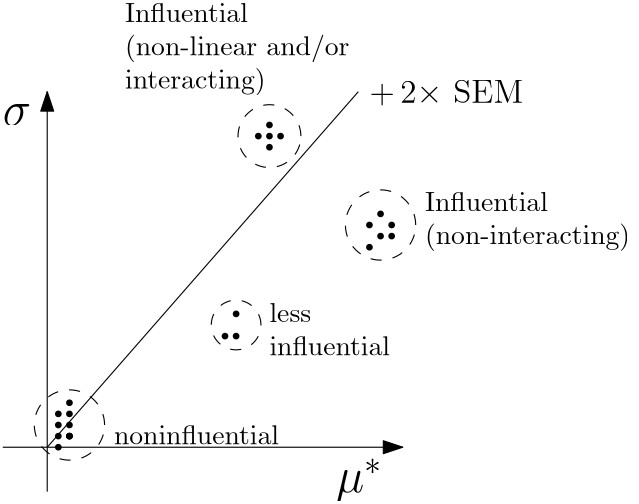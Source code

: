 <?xml version="1.0"?>
<!DOCTYPE ipe SYSTEM "ipe.dtd">
<ipe version="70206" creator="Ipe 7.2.7">
<info created="D:20170904144315" modified="D:20170904150112"/>
<ipestyle name="basic">
<symbol name="arrow/arc(spx)">
<path stroke="sym-stroke" fill="sym-stroke" pen="sym-pen">
0 0 m
-1 0.333 l
-1 -0.333 l
h
</path>
</symbol>
<symbol name="arrow/farc(spx)">
<path stroke="sym-stroke" fill="white" pen="sym-pen">
0 0 m
-1 0.333 l
-1 -0.333 l
h
</path>
</symbol>
<symbol name="arrow/ptarc(spx)">
<path stroke="sym-stroke" fill="sym-stroke" pen="sym-pen">
0 0 m
-1 0.333 l
-0.8 0 l
-1 -0.333 l
h
</path>
</symbol>
<symbol name="arrow/fptarc(spx)">
<path stroke="sym-stroke" fill="white" pen="sym-pen">
0 0 m
-1 0.333 l
-0.8 0 l
-1 -0.333 l
h
</path>
</symbol>
<symbol name="mark/circle(sx)" transformations="translations">
<path fill="sym-stroke">
0.6 0 0 0.6 0 0 e
0.4 0 0 0.4 0 0 e
</path>
</symbol>
<symbol name="mark/disk(sx)" transformations="translations">
<path fill="sym-stroke">
0.6 0 0 0.6 0 0 e
</path>
</symbol>
<symbol name="mark/fdisk(sfx)" transformations="translations">
<group>
<path fill="sym-fill">
0.5 0 0 0.5 0 0 e
</path>
<path fill="sym-stroke" fillrule="eofill">
0.6 0 0 0.6 0 0 e
0.4 0 0 0.4 0 0 e
</path>
</group>
</symbol>
<symbol name="mark/box(sx)" transformations="translations">
<path fill="sym-stroke" fillrule="eofill">
-0.6 -0.6 m
0.6 -0.6 l
0.6 0.6 l
-0.6 0.6 l
h
-0.4 -0.4 m
0.4 -0.4 l
0.4 0.4 l
-0.4 0.4 l
h
</path>
</symbol>
<symbol name="mark/square(sx)" transformations="translations">
<path fill="sym-stroke">
-0.6 -0.6 m
0.6 -0.6 l
0.6 0.6 l
-0.6 0.6 l
h
</path>
</symbol>
<symbol name="mark/fsquare(sfx)" transformations="translations">
<group>
<path fill="sym-fill">
-0.5 -0.5 m
0.5 -0.5 l
0.5 0.5 l
-0.5 0.5 l
h
</path>
<path fill="sym-stroke" fillrule="eofill">
-0.6 -0.6 m
0.6 -0.6 l
0.6 0.6 l
-0.6 0.6 l
h
-0.4 -0.4 m
0.4 -0.4 l
0.4 0.4 l
-0.4 0.4 l
h
</path>
</group>
</symbol>
<symbol name="mark/cross(sx)" transformations="translations">
<group>
<path fill="sym-stroke">
-0.43 -0.57 m
0.57 0.43 l
0.43 0.57 l
-0.57 -0.43 l
h
</path>
<path fill="sym-stroke">
-0.43 0.57 m
0.57 -0.43 l
0.43 -0.57 l
-0.57 0.43 l
h
</path>
</group>
</symbol>
<symbol name="arrow/fnormal(spx)">
<path stroke="sym-stroke" fill="white" pen="sym-pen">
0 0 m
-1 0.333 l
-1 -0.333 l
h
</path>
</symbol>
<symbol name="arrow/pointed(spx)">
<path stroke="sym-stroke" fill="sym-stroke" pen="sym-pen">
0 0 m
-1 0.333 l
-0.8 0 l
-1 -0.333 l
h
</path>
</symbol>
<symbol name="arrow/fpointed(spx)">
<path stroke="sym-stroke" fill="white" pen="sym-pen">
0 0 m
-1 0.333 l
-0.8 0 l
-1 -0.333 l
h
</path>
</symbol>
<symbol name="arrow/linear(spx)">
<path stroke="sym-stroke" pen="sym-pen">
-1 0.333 m
0 0 l
-1 -0.333 l
</path>
</symbol>
<symbol name="arrow/fdouble(spx)">
<path stroke="sym-stroke" fill="white" pen="sym-pen">
0 0 m
-1 0.333 l
-1 -0.333 l
h
-1 0 m
-2 0.333 l
-2 -0.333 l
h
</path>
</symbol>
<symbol name="arrow/double(spx)">
<path stroke="sym-stroke" fill="sym-stroke" pen="sym-pen">
0 0 m
-1 0.333 l
-1 -0.333 l
h
-1 0 m
-2 0.333 l
-2 -0.333 l
h
</path>
</symbol>
<pen name="heavier" value="0.8"/>
<pen name="fat" value="1.2"/>
<pen name="ultrafat" value="2"/>
<symbolsize name="large" value="5"/>
<symbolsize name="small" value="2"/>
<symbolsize name="tiny" value="1.1"/>
<arrowsize name="large" value="10"/>
<arrowsize name="small" value="5"/>
<arrowsize name="tiny" value="3"/>
<color name="red" value="1 0 0"/>
<color name="green" value="0 1 0"/>
<color name="blue" value="0 0 1"/>
<color name="yellow" value="1 1 0"/>
<color name="orange" value="1 0.647 0"/>
<color name="gold" value="1 0.843 0"/>
<color name="purple" value="0.627 0.125 0.941"/>
<color name="gray" value="0.745"/>
<color name="brown" value="0.647 0.165 0.165"/>
<color name="navy" value="0 0 0.502"/>
<color name="pink" value="1 0.753 0.796"/>
<color name="seagreen" value="0.18 0.545 0.341"/>
<color name="turquoise" value="0.251 0.878 0.816"/>
<color name="violet" value="0.933 0.51 0.933"/>
<color name="darkblue" value="0 0 0.545"/>
<color name="darkcyan" value="0 0.545 0.545"/>
<color name="darkgray" value="0.663"/>
<color name="darkgreen" value="0 0.392 0"/>
<color name="darkmagenta" value="0.545 0 0.545"/>
<color name="darkorange" value="1 0.549 0"/>
<color name="darkred" value="0.545 0 0"/>
<color name="lightblue" value="0.678 0.847 0.902"/>
<color name="lightcyan" value="0.878 1 1"/>
<color name="lightgray" value="0.827"/>
<color name="lightgreen" value="0.565 0.933 0.565"/>
<color name="lightyellow" value="1 1 0.878"/>
<dashstyle name="dashed" value="[4] 0"/>
<dashstyle name="dotted" value="[1 3] 0"/>
<dashstyle name="dash dotted" value="[4 2 1 2] 0"/>
<dashstyle name="dash dot dotted" value="[4 2 1 2 1 2] 0"/>
<textsize name="large" value="\large"/>
<textsize name="Large" value="\Large"/>
<textsize name="LARGE" value="\LARGE"/>
<textsize name="huge" value="\huge"/>
<textsize name="Huge" value="\Huge"/>
<textsize name="small" value="\small"/>
<textsize name="footnote" value="\footnotesize"/>
<textsize name="tiny" value="\tiny"/>
<textstyle name="center" begin="\begin{center}" end="\end{center}"/>
<textstyle name="itemize" begin="\begin{itemize}" end="\end{itemize}"/>
<textstyle name="item" begin="\begin{itemize}\item{}" end="\end{itemize}"/>
<gridsize name="4 pts" value="4"/>
<gridsize name="8 pts (~3 mm)" value="8"/>
<gridsize name="16 pts (~6 mm)" value="16"/>
<gridsize name="32 pts (~12 mm)" value="32"/>
<gridsize name="10 pts (~3.5 mm)" value="10"/>
<gridsize name="20 pts (~7 mm)" value="20"/>
<gridsize name="14 pts (~5 mm)" value="14"/>
<gridsize name="28 pts (~10 mm)" value="28"/>
<gridsize name="56 pts (~20 mm)" value="56"/>
<anglesize name="90 deg" value="90"/>
<anglesize name="60 deg" value="60"/>
<anglesize name="45 deg" value="45"/>
<anglesize name="30 deg" value="30"/>
<anglesize name="22.5 deg" value="22.5"/>
<opacity name="10%" value="0.1"/>
<opacity name="30%" value="0.3"/>
<opacity name="50%" value="0.5"/>
<opacity name="75%" value="0.75"/>
<tiling name="falling" angle="-60" step="4" width="1"/>
<tiling name="rising" angle="30" step="4" width="1"/>
</ipestyle>
<page>
<layer name="alpha"/>
<view layers="alpha" active="alpha"/>
<path layer="alpha" matrix="1 0 0 1 4 -16" stroke="black" dash="dashed">
12.6491 0 0 12.6491 212 488 e
</path>
<path matrix="1.75 0 0 1.6 -156 -304" stroke="black">
208 480 m
272 560 l
</path>
<path matrix="1 0 0 1.5 0 -248" stroke="black" rarrow="normal/normal">
208 560 m
208 464 l
</path>
<path matrix="1.28571 0 0 1 -54.8571 -16" stroke="black" arrow="normal/normal">
192 480 m
304 480 l
</path>
<use matrix="1 0 0 1 0 -16" name="mark/disk(sx)" pos="216 488" size="small" stroke="black"/>
<use matrix="1 0 0 1 -12 -28" name="mark/disk(sx)" pos="224 492" size="small" stroke="black"/>
<use matrix="1 0 0 1 -12 -12" name="mark/disk(sx)" pos="224 484" size="small" stroke="black"/>
<use matrix="1 0 0 1 0 -16" name="mark/disk(sx)" pos="216 492" size="small" stroke="black"/>
<use matrix="1 0 0 1 -8 -20" name="mark/disk(sx)" pos="224 500" size="small" stroke="black"/>
<use matrix="1 0 0 1 -8 -20" name="mark/disk(sx)" pos="224 488" size="small" stroke="black"/>
<use matrix="1 0 0 1 0 -16" name="mark/disk(sx)" pos="212 484" size="small" stroke="black"/>
<use matrix="1 0 0 1 0 -16" name="mark/disk(sx)" pos="212 492" size="small" stroke="black"/>
<use matrix="1 0 0 1 28 0" name="mark/disk(sx)" pos="244 504" size="small" stroke="black"/>
<use matrix="1 0 0 1 28 4" name="mark/disk(sx)" pos="248 500" size="small" stroke="black"/>
<use matrix="1 0 0 1 28 0" name="mark/disk(sx)" pos="248 512" size="small" stroke="black"/>
<use matrix="1 0 0 1 36 24" name="mark/disk(sx)" pos="296 516" size="small" stroke="black"/>
<use matrix="1 0 0 1 36 24" name="mark/disk(sx)" pos="296 520" size="small" stroke="black"/>
<use matrix="1 0 0 1 36 24" name="mark/disk(sx)" pos="288 520" size="small" stroke="black"/>
<use matrix="1 0 0 1 36 24" name="mark/disk(sx)" pos="292 516" size="small" stroke="black"/>
<use matrix="1 0 0 1 36 24" name="mark/disk(sx)" pos="288 512" size="small" stroke="black"/>
<use matrix="1 0 0 1 36 24" name="mark/disk(sx)" pos="292 524" size="small" stroke="black"/>
<use matrix="1 0 0 1 40 24" name="mark/disk(sx)" pos="248 556" size="small" stroke="black"/>
<use matrix="1 0 0 1 40 24" name="mark/disk(sx)" pos="252 552" size="small" stroke="black"/>
<use matrix="1 0 0 1 40 24" name="mark/disk(sx)" pos="248 552" size="small" stroke="black"/>
<use matrix="1 0 0 1 40 24" name="mark/disk(sx)" pos="244 552" size="small" stroke="black"/>
<use matrix="1 0 0 1 40 24" name="mark/disk(sx)" pos="248 548" size="small" stroke="black"/>
<path matrix="1 0 0 1 28 0" stroke="black" dash="dashed">
8.94427 0 0 8.94427 248 508 e
</path>
<path matrix="1 0 0 1 36 24" stroke="black" dash="dashed">
12.6491 0 0 12.6491 292 520 e
</path>
<path matrix="1 0 0 1 40 24" stroke="black" dash="dashed">
11.3137 0 0 11.3137 248 552 e
</path>
<use matrix="1 0 0 1 -8 -20" name="mark/disk(sx)" pos="224 488" size="small" stroke="black"/>
<use matrix="1 0 0 1 -8 -20" name="mark/disk(sx)" pos="224 488" size="small" stroke="black"/>
<text matrix="1 0 0 1 28 -12" transformations="translations" pos="284 460" stroke="black" type="label" width="16.618" height="11.807" depth="3.35" valign="baseline" size="LARGE" style="math">\mu^*</text>
<text matrix="1 0 0 1 -188 56" transformations="translations" pos="380 524" stroke="black" type="label" width="10.199" height="7.412" depth="0" valign="baseline" size="LARGE" style="math">\sigma</text>
<text matrix="1 0 0 1 28 32" transformations="translations" pos="260 484" stroke="black" type="minipage" width="52" height="11.924" depth="6.95" valign="top">less \\ influential</text>
<text matrix="1 0 0 1 16 40" transformations="translations" pos="328 516" stroke="black" type="minipage" width="76" height="13.164" depth="8.2" valign="top">Influential \\
(non-interacting)</text>
<text matrix="1 0 0 1 -28 -12" transformations="translations" pos="260 484" stroke="black" type="minipage" width="68" height="5.958" depth="0.96" valign="top">noninfluential</text>
<text matrix="1 0 0 1 -92 108" transformations="translations" pos="328 516" stroke="black" type="minipage" width="88" height="19.139" depth="14.18" valign="top">Influential \\
(non-linear and/or \\
interacting)</text>
<text matrix="1 0 0 1 -76 36" transformations="translations" pos="400 552" stroke="black" type="label" width="55.345" height="8.176" depth="0.99" valign="baseline" size="large">$+ \, 2 \times$ SEM</text>
</page>
</ipe>
